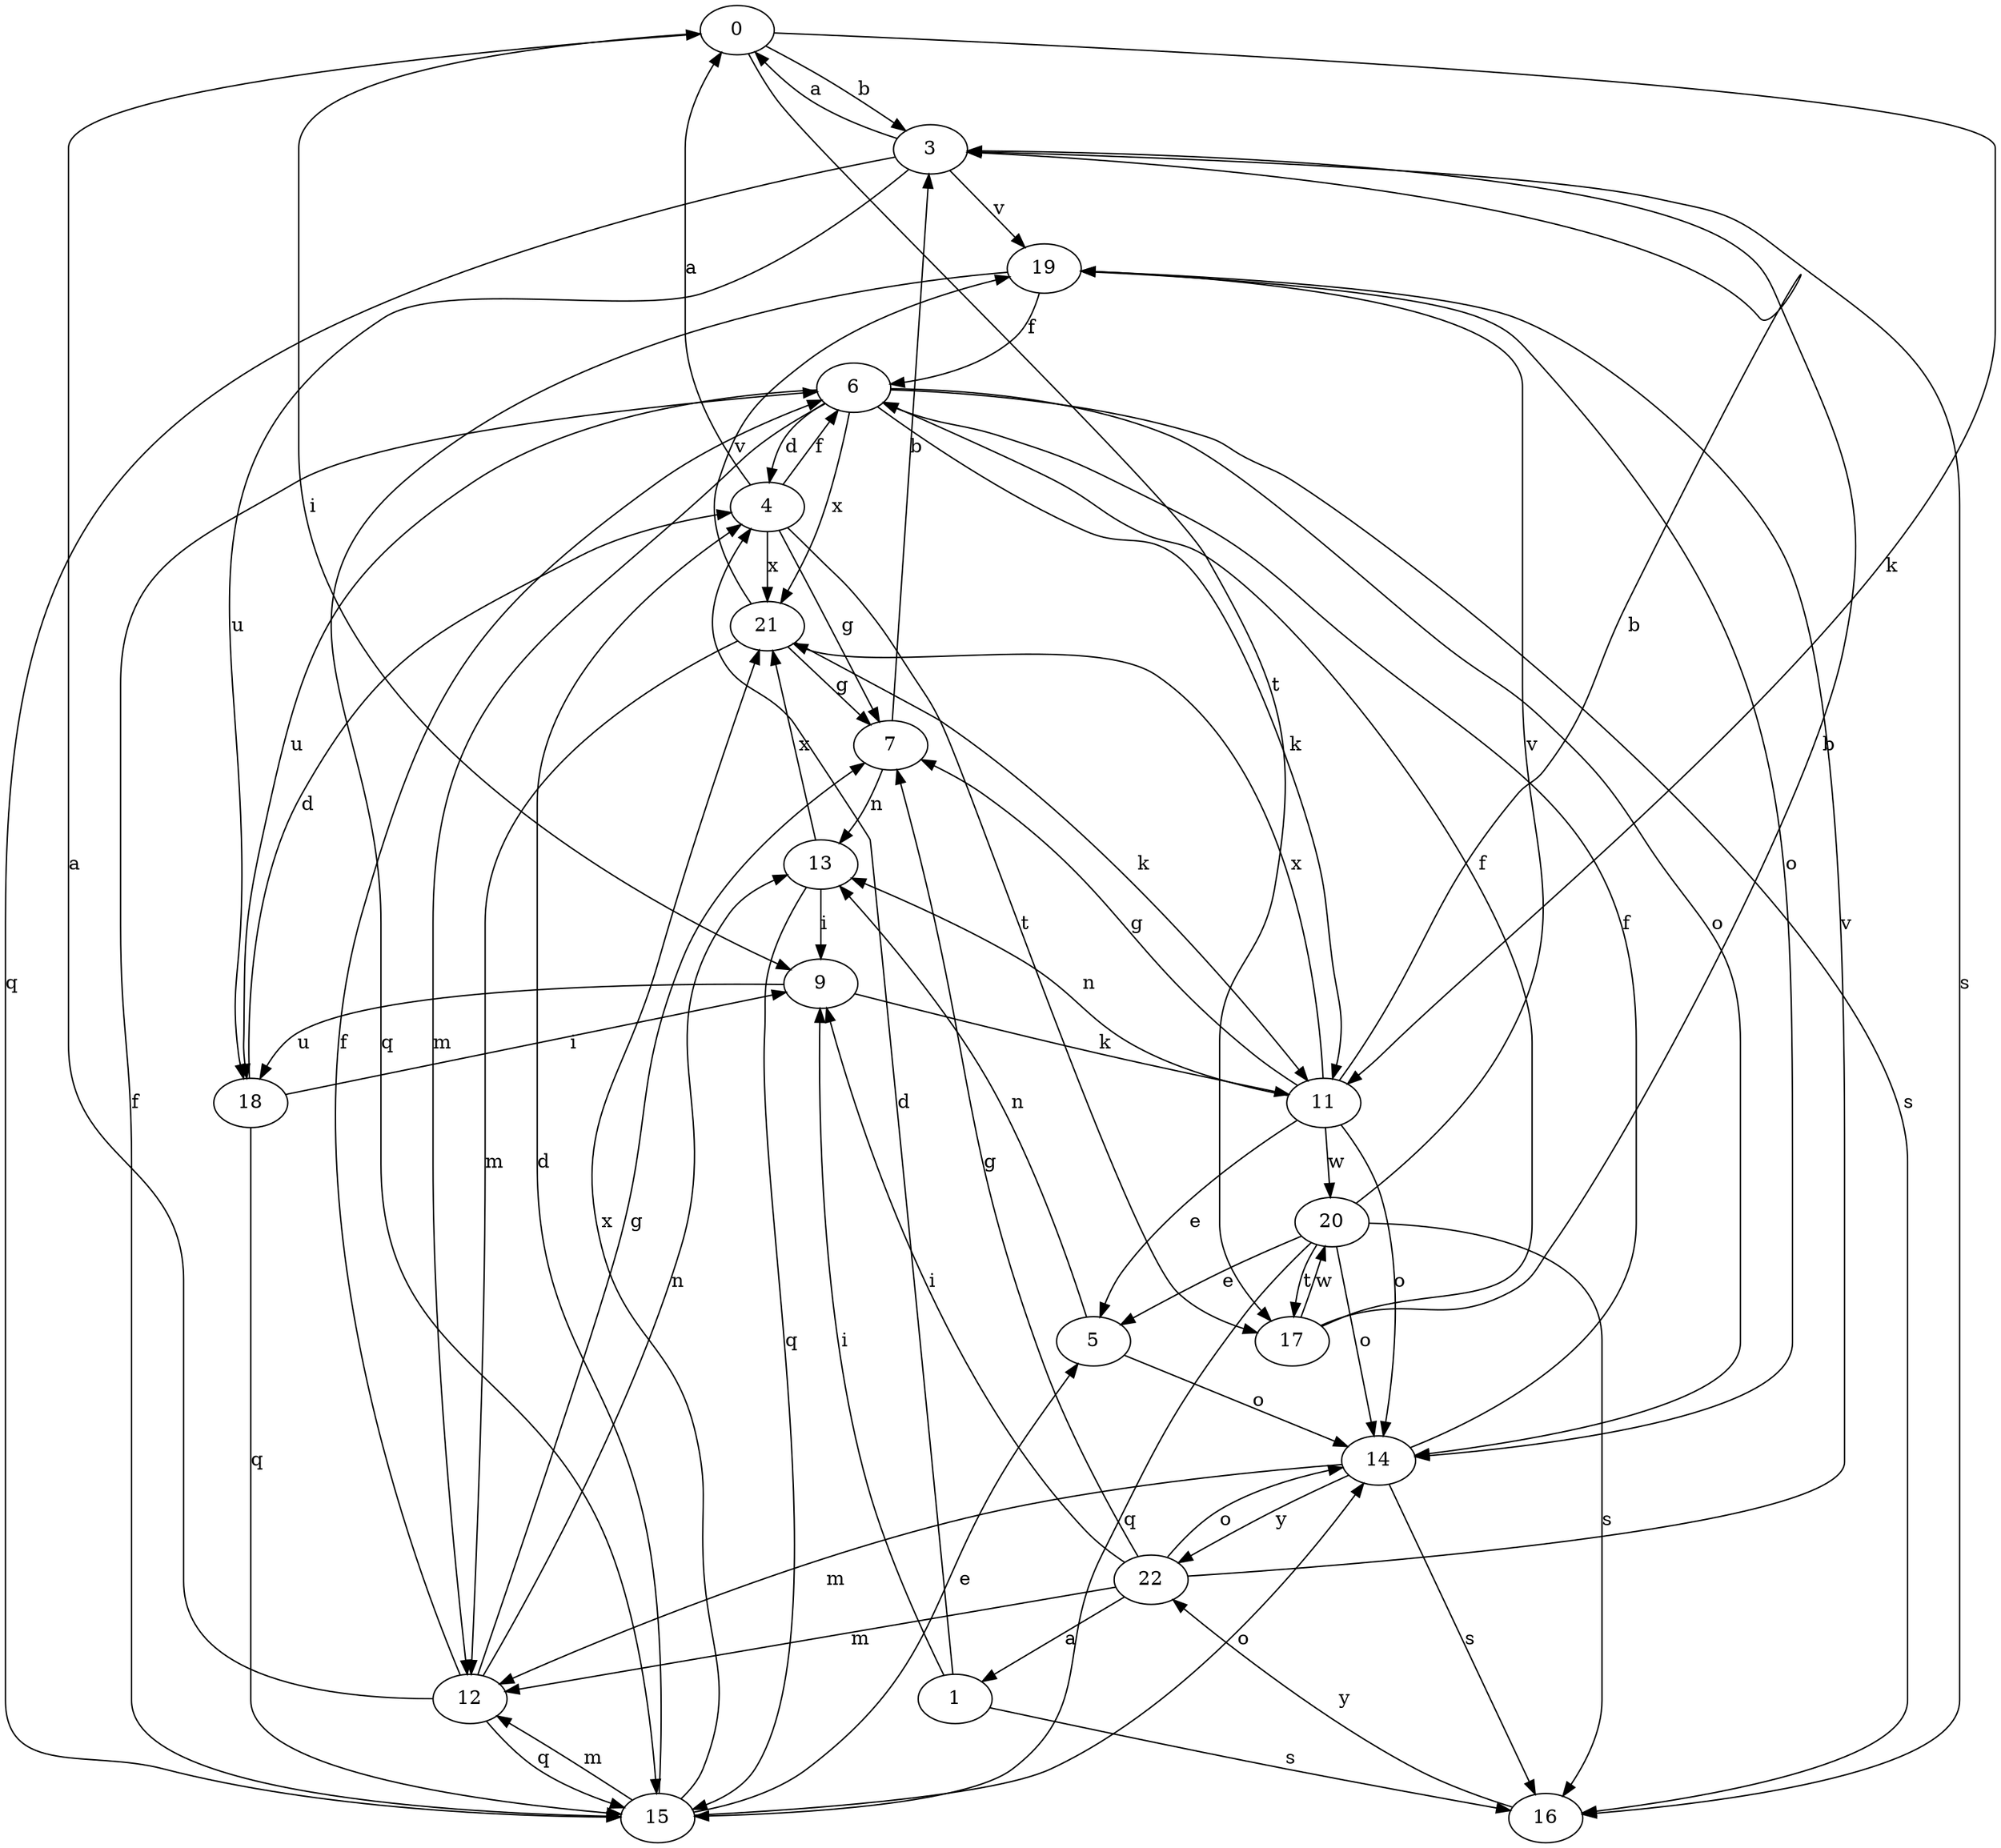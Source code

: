 strict digraph  {
0;
1;
3;
4;
5;
6;
7;
9;
11;
12;
13;
14;
15;
16;
17;
18;
19;
20;
21;
22;
0 -> 3  [label=b];
0 -> 9  [label=i];
0 -> 11  [label=k];
0 -> 17  [label=t];
1 -> 4  [label=d];
1 -> 9  [label=i];
1 -> 16  [label=s];
3 -> 0  [label=a];
3 -> 15  [label=q];
3 -> 16  [label=s];
3 -> 18  [label=u];
3 -> 19  [label=v];
4 -> 0  [label=a];
4 -> 6  [label=f];
4 -> 7  [label=g];
4 -> 17  [label=t];
4 -> 21  [label=x];
5 -> 13  [label=n];
5 -> 14  [label=o];
6 -> 4  [label=d];
6 -> 11  [label=k];
6 -> 12  [label=m];
6 -> 14  [label=o];
6 -> 16  [label=s];
6 -> 18  [label=u];
6 -> 21  [label=x];
7 -> 3  [label=b];
7 -> 13  [label=n];
9 -> 11  [label=k];
9 -> 18  [label=u];
11 -> 3  [label=b];
11 -> 5  [label=e];
11 -> 7  [label=g];
11 -> 13  [label=n];
11 -> 14  [label=o];
11 -> 20  [label=w];
11 -> 21  [label=x];
12 -> 0  [label=a];
12 -> 6  [label=f];
12 -> 7  [label=g];
12 -> 13  [label=n];
12 -> 15  [label=q];
13 -> 9  [label=i];
13 -> 15  [label=q];
13 -> 21  [label=x];
14 -> 6  [label=f];
14 -> 12  [label=m];
14 -> 16  [label=s];
14 -> 22  [label=y];
15 -> 4  [label=d];
15 -> 5  [label=e];
15 -> 6  [label=f];
15 -> 12  [label=m];
15 -> 14  [label=o];
15 -> 21  [label=x];
16 -> 22  [label=y];
17 -> 3  [label=b];
17 -> 6  [label=f];
17 -> 20  [label=w];
18 -> 4  [label=d];
18 -> 9  [label=i];
18 -> 15  [label=q];
19 -> 6  [label=f];
19 -> 14  [label=o];
19 -> 15  [label=q];
20 -> 5  [label=e];
20 -> 14  [label=o];
20 -> 15  [label=q];
20 -> 16  [label=s];
20 -> 17  [label=t];
20 -> 19  [label=v];
21 -> 7  [label=g];
21 -> 11  [label=k];
21 -> 12  [label=m];
21 -> 19  [label=v];
22 -> 1  [label=a];
22 -> 7  [label=g];
22 -> 9  [label=i];
22 -> 12  [label=m];
22 -> 14  [label=o];
22 -> 19  [label=v];
}
